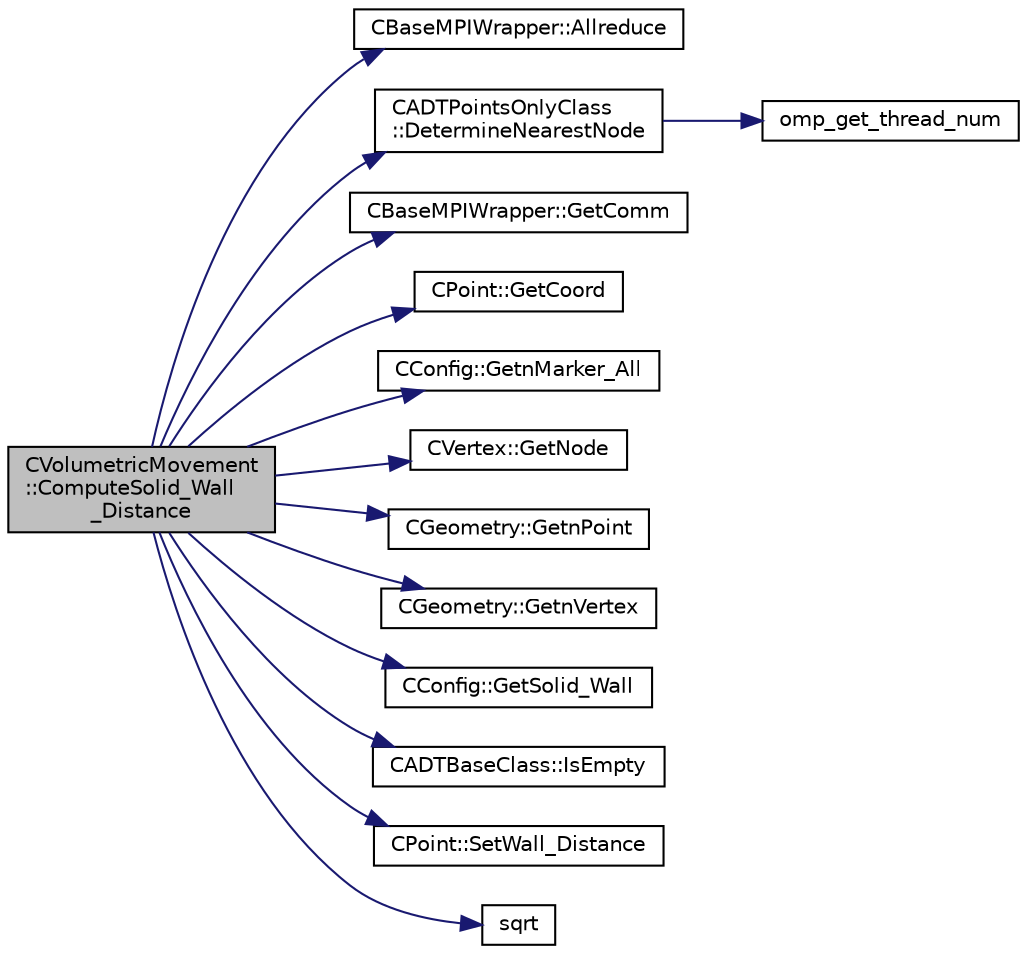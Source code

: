 digraph "CVolumetricMovement::ComputeSolid_Wall_Distance"
{
 // LATEX_PDF_SIZE
  edge [fontname="Helvetica",fontsize="10",labelfontname="Helvetica",labelfontsize="10"];
  node [fontname="Helvetica",fontsize="10",shape=record];
  rankdir="LR";
  Node1 [label="CVolumetricMovement\l::ComputeSolid_Wall\l_Distance",height=0.2,width=0.4,color="black", fillcolor="grey75", style="filled", fontcolor="black",tooltip="Compute the minimum distance to the nearest solid surface."];
  Node1 -> Node2 [color="midnightblue",fontsize="10",style="solid",fontname="Helvetica"];
  Node2 [label="CBaseMPIWrapper::Allreduce",height=0.2,width=0.4,color="black", fillcolor="white", style="filled",URL="$classCBaseMPIWrapper.html#a381d4b3738c09d92ee1ae9f89715b541",tooltip=" "];
  Node1 -> Node3 [color="midnightblue",fontsize="10",style="solid",fontname="Helvetica"];
  Node3 [label="CADTPointsOnlyClass\l::DetermineNearestNode",height=0.2,width=0.4,color="black", fillcolor="white", style="filled",URL="$classCADTPointsOnlyClass.html#a6c59523d6f08fcdfcd1b36d9909dace6",tooltip="Function, which determines the nearest node in the ADT for the given coordinate."];
  Node3 -> Node4 [color="midnightblue",fontsize="10",style="solid",fontname="Helvetica"];
  Node4 [label="omp_get_thread_num",height=0.2,width=0.4,color="black", fillcolor="white", style="filled",URL="$omp__structure_8hpp.html#aad63dd7e34961dbbd2e8774e7f6bc2d0",tooltip="Index of current thread, akin to MPI rank."];
  Node1 -> Node5 [color="midnightblue",fontsize="10",style="solid",fontname="Helvetica"];
  Node5 [label="CBaseMPIWrapper::GetComm",height=0.2,width=0.4,color="black", fillcolor="white", style="filled",URL="$classCBaseMPIWrapper.html#a8154391fc3522954802889d81d4ef5da",tooltip=" "];
  Node1 -> Node6 [color="midnightblue",fontsize="10",style="solid",fontname="Helvetica"];
  Node6 [label="CPoint::GetCoord",height=0.2,width=0.4,color="black", fillcolor="white", style="filled",URL="$classCPoint.html#ab16c29dd03911529cd73bf467c313179",tooltip="Get the coordinates dor the control volume."];
  Node1 -> Node7 [color="midnightblue",fontsize="10",style="solid",fontname="Helvetica"];
  Node7 [label="CConfig::GetnMarker_All",height=0.2,width=0.4,color="black", fillcolor="white", style="filled",URL="$classCConfig.html#a459dee039e618d21a5d78db61c221240",tooltip="Get the total number of boundary markers of the local process including send/receive domains."];
  Node1 -> Node8 [color="midnightblue",fontsize="10",style="solid",fontname="Helvetica"];
  Node8 [label="CVertex::GetNode",height=0.2,width=0.4,color="black", fillcolor="white", style="filled",URL="$classCVertex.html#ad568da06e7191358d3a09a1bee71cdb5",tooltip="Get the node of the vertex."];
  Node1 -> Node9 [color="midnightblue",fontsize="10",style="solid",fontname="Helvetica"];
  Node9 [label="CGeometry::GetnPoint",height=0.2,width=0.4,color="black", fillcolor="white", style="filled",URL="$classCGeometry.html#a275fb07cd99ab79d7a04b4862280169d",tooltip="Get number of points."];
  Node1 -> Node10 [color="midnightblue",fontsize="10",style="solid",fontname="Helvetica"];
  Node10 [label="CGeometry::GetnVertex",height=0.2,width=0.4,color="black", fillcolor="white", style="filled",URL="$classCGeometry.html#a00b7f7e71ff42bd38f39147366dd093a",tooltip="Get number of vertices."];
  Node1 -> Node11 [color="midnightblue",fontsize="10",style="solid",fontname="Helvetica"];
  Node11 [label="CConfig::GetSolid_Wall",height=0.2,width=0.4,color="black", fillcolor="white", style="filled",URL="$classCConfig.html#a1e07d3641838843be05ed58424d39f4f",tooltip="Determines whether a marker with index iMarker is a solid boundary."];
  Node1 -> Node12 [color="midnightblue",fontsize="10",style="solid",fontname="Helvetica"];
  Node12 [label="CADTBaseClass::IsEmpty",height=0.2,width=0.4,color="black", fillcolor="white", style="filled",URL="$classCADTBaseClass.html#acf2c06bc3b8b87b85aaf62571092df07",tooltip="Function, which returns whether or not the ADT is empty."];
  Node1 -> Node13 [color="midnightblue",fontsize="10",style="solid",fontname="Helvetica"];
  Node13 [label="CPoint::SetWall_Distance",height=0.2,width=0.4,color="black", fillcolor="white", style="filled",URL="$classCPoint.html#acfd5de2b62bf970457f546ba24c03ed4",tooltip="Set the value of the distance to the nearest wall."];
  Node1 -> Node14 [color="midnightblue",fontsize="10",style="solid",fontname="Helvetica"];
  Node14 [label="sqrt",height=0.2,width=0.4,color="black", fillcolor="white", style="filled",URL="$group__SIMD.html#ga54a1925ab40fb4249ea255072520de35",tooltip=" "];
}
